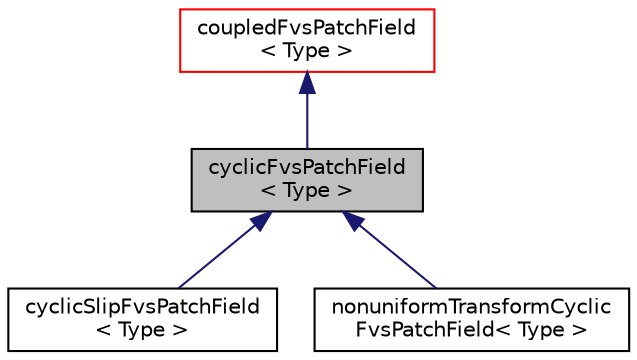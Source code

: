 digraph "cyclicFvsPatchField&lt; Type &gt;"
{
  bgcolor="transparent";
  edge [fontname="Helvetica",fontsize="10",labelfontname="Helvetica",labelfontsize="10"];
  node [fontname="Helvetica",fontsize="10",shape=record];
  Node0 [label="cyclicFvsPatchField\l\< Type \>",height=0.2,width=0.4,color="black", fillcolor="grey75", style="filled", fontcolor="black"];
  Node1 -> Node0 [dir="back",color="midnightblue",fontsize="10",style="solid",fontname="Helvetica"];
  Node1 [label="coupledFvsPatchField\l\< Type \>",height=0.2,width=0.4,color="red",URL="$a23185.html",tooltip="Foam::coupledFvsPatchField. "];
  Node0 -> Node10 [dir="back",color="midnightblue",fontsize="10",style="solid",fontname="Helvetica"];
  Node10 [label="cyclicSlipFvsPatchField\l\< Type \>",height=0.2,width=0.4,color="black",URL="$a23209.html",tooltip="Foam::cyclicSlipFvsPatchField. "];
  Node0 -> Node11 [dir="back",color="midnightblue",fontsize="10",style="solid",fontname="Helvetica"];
  Node11 [label="nonuniformTransformCyclic\lFvsPatchField\< Type \>",height=0.2,width=0.4,color="black",URL="$a23217.html",tooltip="Foam::nonuniformTransformCyclicFvsPatchField. "];
}
